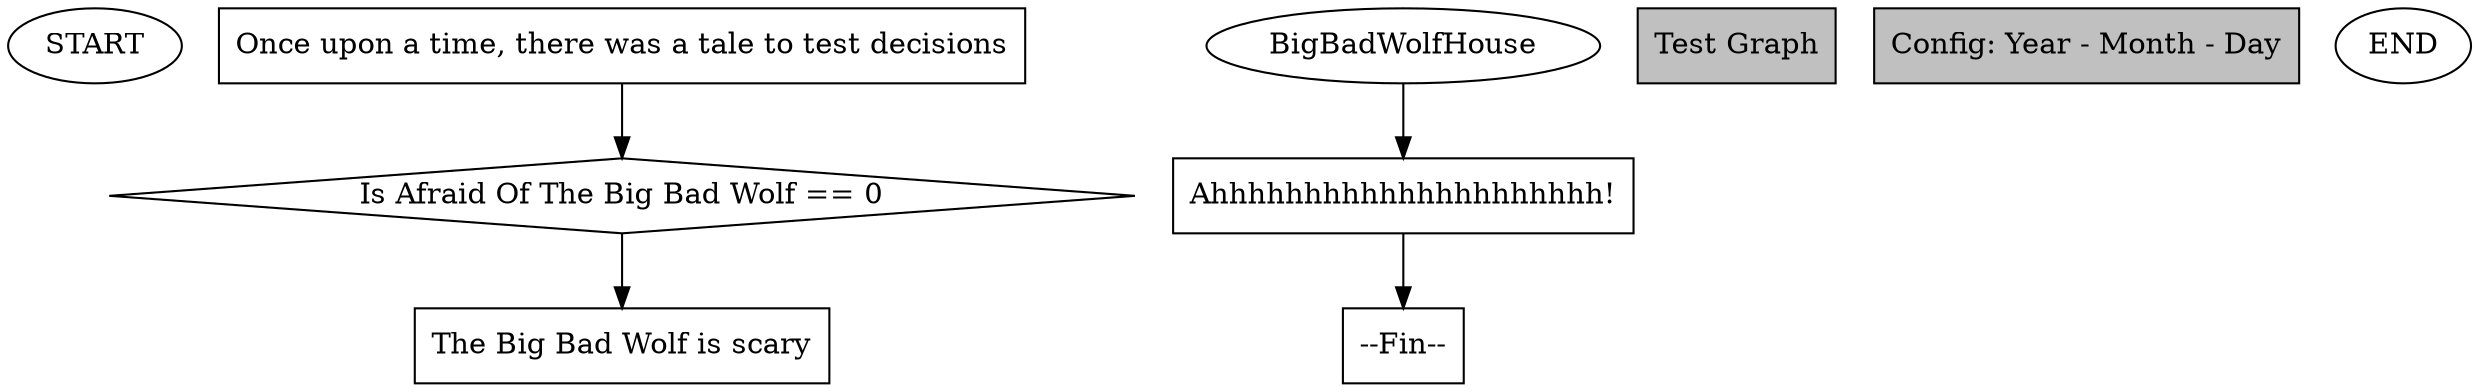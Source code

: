 digraph {

// Graph Attributes
graph[page="8,11" ratio=auto fontsize=12 ]

// Nodes
0[shape="oval"label="START"]
2[shape="box"label="Once upon a time, there was a tale to test decisions"]
4[shape="diamond"label="Is Afraid Of The Big Bad Wolf == 0"]
5[shape="box"label="The Big Bad Wolf is scary"]
7[shape="oval"label="BigBadWolfHouse"]
8[shape="box"label="Ahhhhhhhhhhhhhhhhhhhhh!"]
10[shape="box"label="--Fin--"]
99999[shape="box"label="Test Graph"style="filled"fillcolor="grey"]
99998[shape="box"label="Config: Year - Month - Day"style="filled"fillcolor="grey"]
9999[shape="oval"label="END"]

// Edges
4 -> 5[xLabel="No"]
2 -> 4
7 -> 8
8 -> 10
}
